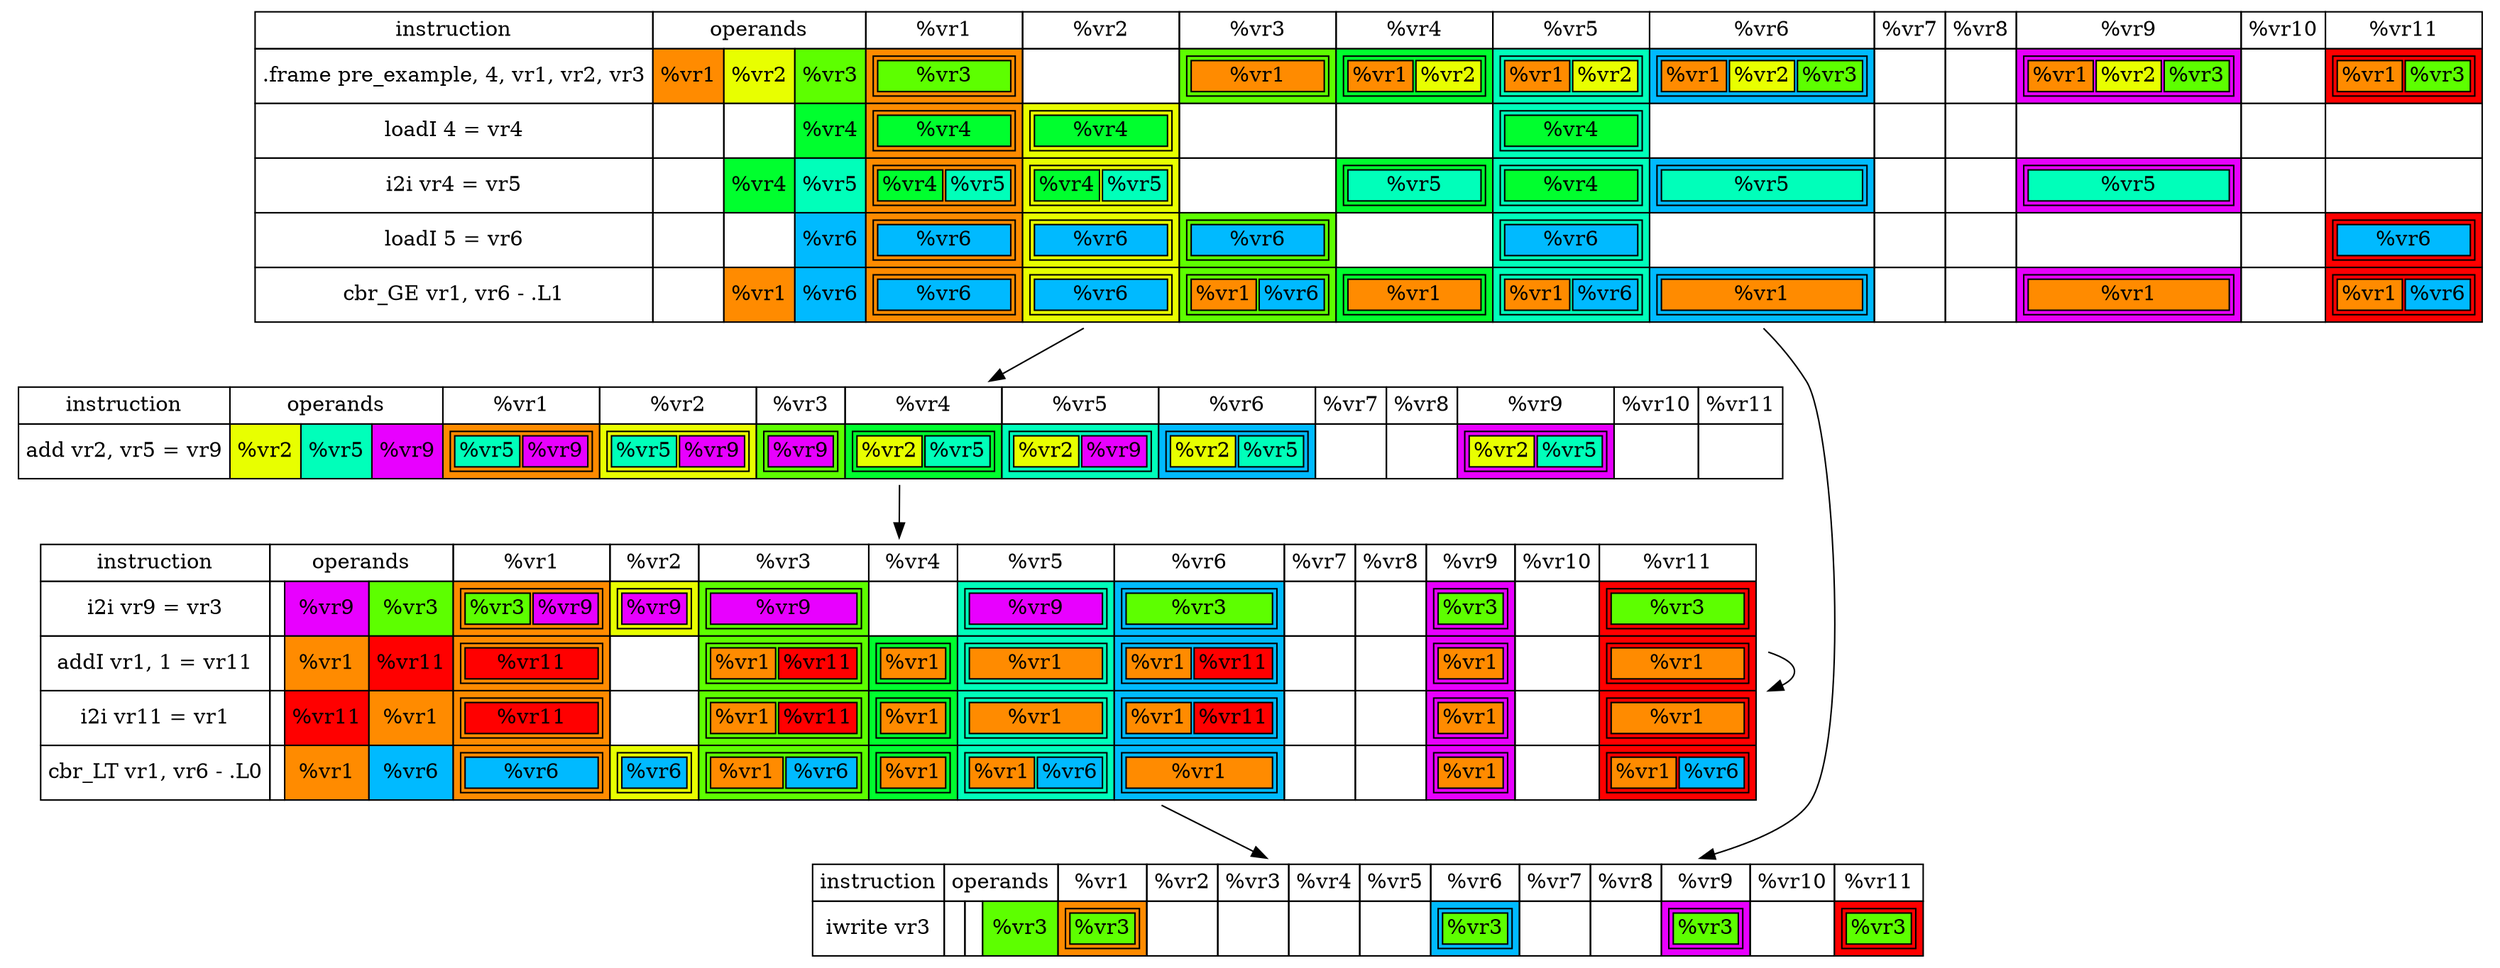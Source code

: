 digraph cfg {
_F_pre_example [shape = none, label = <
<table border="0" cellborder="1" cellspacing="0" cellpadding="4">
<tr><td>instruction</td><td colspan="3">operands</td>
<td>%vr1</td>
<td>%vr2</td>
<td>%vr3</td>
<td>%vr4</td>
<td>%vr5</td>
<td>%vr6</td>
<td>%vr7</td>
<td>%vr8</td>
<td>%vr9</td>
<td>%vr10</td>
<td>%vr11</td>
</tr>
<tr><td>.frame pre_example, 4, vr1, vr2, vr3</td>
    <td bgcolor = "0.090909086 1 1">%vr1</td>
    <td bgcolor = "0.18181817 1 1">%vr2</td>
    <td bgcolor = "0.27272728 1 1">%vr3</td>
    <td  bgcolor = "0.090909086 1 1"><table><tr>
    <td bgcolor = "0.27272728 1 1">%vr3</td>
</tr></table>
</td>
<td></td>
    <td  bgcolor = "0.27272728 1 1"><table><tr>
    <td bgcolor = "0.090909086 1 1">%vr1</td>
</tr></table>
</td>
    <td  bgcolor = "0.36363634 1 1"><table><tr>
    <td bgcolor = "0.090909086 1 1">%vr1</td>
    <td bgcolor = "0.18181817 1 1">%vr2</td>
</tr></table>
</td>
    <td  bgcolor = "0.45454544 1 1"><table><tr>
    <td bgcolor = "0.090909086 1 1">%vr1</td>
    <td bgcolor = "0.18181817 1 1">%vr2</td>
</tr></table>
</td>
    <td  bgcolor = "0.54545456 1 1"><table><tr>
    <td bgcolor = "0.090909086 1 1">%vr1</td>
    <td bgcolor = "0.18181817 1 1">%vr2</td>
    <td bgcolor = "0.27272728 1 1">%vr3</td>
</tr></table>
</td>
<td></td>
<td></td>
    <td  bgcolor = "0.81818175 1 1"><table><tr>
    <td bgcolor = "0.090909086 1 1">%vr1</td>
    <td bgcolor = "0.18181817 1 1">%vr2</td>
    <td bgcolor = "0.27272728 1 1">%vr3</td>
</tr></table>
</td>
<td></td>
    <td  bgcolor = "1 1 1"><table><tr>
    <td bgcolor = "0.090909086 1 1">%vr1</td>
    <td bgcolor = "0.27272728 1 1">%vr3</td>
</tr></table>
</td>
</tr>
<tr><td>loadI 4 = vr4</td>
<td></td>
<td></td>
    <td bgcolor = "0.36363634 1 1">%vr4</td>
    <td  bgcolor = "0.090909086 1 1"><table><tr>
    <td bgcolor = "0.36363634 1 1">%vr4</td>
</tr></table>
</td>
    <td  bgcolor = "0.18181817 1 1"><table><tr>
    <td bgcolor = "0.36363634 1 1">%vr4</td>
</tr></table>
</td>
<td></td>
<td></td>
    <td  bgcolor = "0.45454544 1 1"><table><tr>
    <td bgcolor = "0.36363634 1 1">%vr4</td>
</tr></table>
</td>
<td></td>
<td></td>
<td></td>
<td></td>
<td></td>
<td></td>
</tr>
<tr><td>i2i vr4 = vr5</td>
<td></td>
    <td bgcolor = "0.36363634 1 1">%vr4</td>
    <td bgcolor = "0.45454544 1 1">%vr5</td>
    <td  bgcolor = "0.090909086 1 1"><table><tr>
    <td bgcolor = "0.36363634 1 1">%vr4</td>
    <td bgcolor = "0.45454544 1 1">%vr5</td>
</tr></table>
</td>
    <td  bgcolor = "0.18181817 1 1"><table><tr>
    <td bgcolor = "0.36363634 1 1">%vr4</td>
    <td bgcolor = "0.45454544 1 1">%vr5</td>
</tr></table>
</td>
<td></td>
    <td  bgcolor = "0.36363634 1 1"><table><tr>
    <td bgcolor = "0.45454544 1 1">%vr5</td>
</tr></table>
</td>
    <td  bgcolor = "0.45454544 1 1"><table><tr>
    <td bgcolor = "0.36363634 1 1">%vr4</td>
</tr></table>
</td>
    <td  bgcolor = "0.54545456 1 1"><table><tr>
    <td bgcolor = "0.45454544 1 1">%vr5</td>
</tr></table>
</td>
<td></td>
<td></td>
    <td  bgcolor = "0.81818175 1 1"><table><tr>
    <td bgcolor = "0.45454544 1 1">%vr5</td>
</tr></table>
</td>
<td></td>
<td></td>
</tr>
<tr><td>loadI 5 = vr6</td>
<td></td>
<td></td>
    <td bgcolor = "0.54545456 1 1">%vr6</td>
    <td  bgcolor = "0.090909086 1 1"><table><tr>
    <td bgcolor = "0.54545456 1 1">%vr6</td>
</tr></table>
</td>
    <td  bgcolor = "0.18181817 1 1"><table><tr>
    <td bgcolor = "0.54545456 1 1">%vr6</td>
</tr></table>
</td>
    <td  bgcolor = "0.27272728 1 1"><table><tr>
    <td bgcolor = "0.54545456 1 1">%vr6</td>
</tr></table>
</td>
<td></td>
    <td  bgcolor = "0.45454544 1 1"><table><tr>
    <td bgcolor = "0.54545456 1 1">%vr6</td>
</tr></table>
</td>
<td></td>
<td></td>
<td></td>
<td></td>
<td></td>
    <td  bgcolor = "1 1 1"><table><tr>
    <td bgcolor = "0.54545456 1 1">%vr6</td>
</tr></table>
</td>
</tr>
<tr><td>cbr_GE vr1, vr6 - .L1</td>
<td></td>
    <td bgcolor = "0.090909086 1 1">%vr1</td>
    <td bgcolor = "0.54545456 1 1">%vr6</td>
    <td  bgcolor = "0.090909086 1 1"><table><tr>
    <td bgcolor = "0.54545456 1 1">%vr6</td>
</tr></table>
</td>
    <td  bgcolor = "0.18181817 1 1"><table><tr>
    <td bgcolor = "0.54545456 1 1">%vr6</td>
</tr></table>
</td>
    <td  bgcolor = "0.27272728 1 1"><table><tr>
    <td bgcolor = "0.090909086 1 1">%vr1</td>
    <td bgcolor = "0.54545456 1 1">%vr6</td>
</tr></table>
</td>
    <td  bgcolor = "0.36363634 1 1"><table><tr>
    <td bgcolor = "0.090909086 1 1">%vr1</td>
</tr></table>
</td>
    <td  bgcolor = "0.45454544 1 1"><table><tr>
    <td bgcolor = "0.090909086 1 1">%vr1</td>
    <td bgcolor = "0.54545456 1 1">%vr6</td>
</tr></table>
</td>
    <td  bgcolor = "0.54545456 1 1"><table><tr>
    <td bgcolor = "0.090909086 1 1">%vr1</td>
</tr></table>
</td>
<td></td>
<td></td>
    <td  bgcolor = "0.81818175 1 1"><table><tr>
    <td bgcolor = "0.090909086 1 1">%vr1</td>
</tr></table>
</td>
<td></td>
    <td  bgcolor = "1 1 1"><table><tr>
    <td bgcolor = "0.090909086 1 1">%vr1</td>
    <td bgcolor = "0.54545456 1 1">%vr6</td>
</tr></table>
</td>
</tr>
</table>>]
_F_pre_example -> _pre_F_pre_example_L0
_F_pre_example -> _L1
_pre_F_pre_example_L0 [shape = none, label = <
<table border="0" cellborder="1" cellspacing="0" cellpadding="4">
<tr><td>instruction</td><td colspan="3">operands</td>
<td>%vr1</td>
<td>%vr2</td>
<td>%vr3</td>
<td>%vr4</td>
<td>%vr5</td>
<td>%vr6</td>
<td>%vr7</td>
<td>%vr8</td>
<td>%vr9</td>
<td>%vr10</td>
<td>%vr11</td>
</tr>
<tr><td>add vr2, vr5 = vr9</td>
    <td bgcolor = "0.18181817 1 1">%vr2</td>
    <td bgcolor = "0.45454544 1 1">%vr5</td>
    <td bgcolor = "0.81818175 1 1">%vr9</td>
    <td  bgcolor = "0.090909086 1 1"><table><tr>
    <td bgcolor = "0.45454544 1 1">%vr5</td>
    <td bgcolor = "0.81818175 1 1">%vr9</td>
</tr></table>
</td>
    <td  bgcolor = "0.18181817 1 1"><table><tr>
    <td bgcolor = "0.45454544 1 1">%vr5</td>
    <td bgcolor = "0.81818175 1 1">%vr9</td>
</tr></table>
</td>
    <td  bgcolor = "0.27272728 1 1"><table><tr>
    <td bgcolor = "0.81818175 1 1">%vr9</td>
</tr></table>
</td>
    <td  bgcolor = "0.36363634 1 1"><table><tr>
    <td bgcolor = "0.18181817 1 1">%vr2</td>
    <td bgcolor = "0.45454544 1 1">%vr5</td>
</tr></table>
</td>
    <td  bgcolor = "0.45454544 1 1"><table><tr>
    <td bgcolor = "0.18181817 1 1">%vr2</td>
    <td bgcolor = "0.81818175 1 1">%vr9</td>
</tr></table>
</td>
    <td  bgcolor = "0.54545456 1 1"><table><tr>
    <td bgcolor = "0.18181817 1 1">%vr2</td>
    <td bgcolor = "0.45454544 1 1">%vr5</td>
</tr></table>
</td>
<td></td>
<td></td>
    <td  bgcolor = "0.81818175 1 1"><table><tr>
    <td bgcolor = "0.18181817 1 1">%vr2</td>
    <td bgcolor = "0.45454544 1 1">%vr5</td>
</tr></table>
</td>
<td></td>
<td></td>
</tr>
</table>>]
_pre_F_pre_example_L0 -> _L0
_L0 [shape = none, label = <
<table border="0" cellborder="1" cellspacing="0" cellpadding="4">
<tr><td>instruction</td><td colspan="3">operands</td>
<td>%vr1</td>
<td>%vr2</td>
<td>%vr3</td>
<td>%vr4</td>
<td>%vr5</td>
<td>%vr6</td>
<td>%vr7</td>
<td>%vr8</td>
<td>%vr9</td>
<td>%vr10</td>
<td>%vr11</td>
</tr>
<tr><td>i2i vr9 = vr3</td>
<td></td>
    <td bgcolor = "0.81818175 1 1">%vr9</td>
    <td bgcolor = "0.27272728 1 1">%vr3</td>
    <td  bgcolor = "0.090909086 1 1"><table><tr>
    <td bgcolor = "0.27272728 1 1">%vr3</td>
    <td bgcolor = "0.81818175 1 1">%vr9</td>
</tr></table>
</td>
    <td  bgcolor = "0.18181817 1 1"><table><tr>
    <td bgcolor = "0.81818175 1 1">%vr9</td>
</tr></table>
</td>
    <td  bgcolor = "0.27272728 1 1"><table><tr>
    <td bgcolor = "0.81818175 1 1">%vr9</td>
</tr></table>
</td>
<td></td>
    <td  bgcolor = "0.45454544 1 1"><table><tr>
    <td bgcolor = "0.81818175 1 1">%vr9</td>
</tr></table>
</td>
    <td  bgcolor = "0.54545456 1 1"><table><tr>
    <td bgcolor = "0.27272728 1 1">%vr3</td>
</tr></table>
</td>
<td></td>
<td></td>
    <td  bgcolor = "0.81818175 1 1"><table><tr>
    <td bgcolor = "0.27272728 1 1">%vr3</td>
</tr></table>
</td>
<td></td>
    <td  bgcolor = "1 1 1"><table><tr>
    <td bgcolor = "0.27272728 1 1">%vr3</td>
</tr></table>
</td>
</tr>
<tr><td>addI vr1, 1 = vr11</td>
<td></td>
    <td bgcolor = "0.090909086 1 1">%vr1</td>
    <td bgcolor = "1 1 1">%vr11</td>
    <td  bgcolor = "0.090909086 1 1"><table><tr>
    <td bgcolor = "1 1 1">%vr11</td>
</tr></table>
</td>
<td></td>
    <td  bgcolor = "0.27272728 1 1"><table><tr>
    <td bgcolor = "0.090909086 1 1">%vr1</td>
    <td bgcolor = "1 1 1">%vr11</td>
</tr></table>
</td>
    <td  bgcolor = "0.36363634 1 1"><table><tr>
    <td bgcolor = "0.090909086 1 1">%vr1</td>
</tr></table>
</td>
    <td  bgcolor = "0.45454544 1 1"><table><tr>
    <td bgcolor = "0.090909086 1 1">%vr1</td>
</tr></table>
</td>
    <td  bgcolor = "0.54545456 1 1"><table><tr>
    <td bgcolor = "0.090909086 1 1">%vr1</td>
    <td bgcolor = "1 1 1">%vr11</td>
</tr></table>
</td>
<td></td>
<td></td>
    <td  bgcolor = "0.81818175 1 1"><table><tr>
    <td bgcolor = "0.090909086 1 1">%vr1</td>
</tr></table>
</td>
<td></td>
    <td  bgcolor = "1 1 1"><table><tr>
    <td bgcolor = "0.090909086 1 1">%vr1</td>
</tr></table>
</td>
</tr>
<tr><td>i2i vr11 = vr1</td>
<td></td>
    <td bgcolor = "1 1 1">%vr11</td>
    <td bgcolor = "0.090909086 1 1">%vr1</td>
    <td  bgcolor = "0.090909086 1 1"><table><tr>
    <td bgcolor = "1 1 1">%vr11</td>
</tr></table>
</td>
<td></td>
    <td  bgcolor = "0.27272728 1 1"><table><tr>
    <td bgcolor = "0.090909086 1 1">%vr1</td>
    <td bgcolor = "1 1 1">%vr11</td>
</tr></table>
</td>
    <td  bgcolor = "0.36363634 1 1"><table><tr>
    <td bgcolor = "0.090909086 1 1">%vr1</td>
</tr></table>
</td>
    <td  bgcolor = "0.45454544 1 1"><table><tr>
    <td bgcolor = "0.090909086 1 1">%vr1</td>
</tr></table>
</td>
    <td  bgcolor = "0.54545456 1 1"><table><tr>
    <td bgcolor = "0.090909086 1 1">%vr1</td>
    <td bgcolor = "1 1 1">%vr11</td>
</tr></table>
</td>
<td></td>
<td></td>
    <td  bgcolor = "0.81818175 1 1"><table><tr>
    <td bgcolor = "0.090909086 1 1">%vr1</td>
</tr></table>
</td>
<td></td>
    <td  bgcolor = "1 1 1"><table><tr>
    <td bgcolor = "0.090909086 1 1">%vr1</td>
</tr></table>
</td>
</tr>
<tr><td>cbr_LT vr1, vr6 - .L0</td>
<td></td>
    <td bgcolor = "0.090909086 1 1">%vr1</td>
    <td bgcolor = "0.54545456 1 1">%vr6</td>
    <td  bgcolor = "0.090909086 1 1"><table><tr>
    <td bgcolor = "0.54545456 1 1">%vr6</td>
</tr></table>
</td>
    <td  bgcolor = "0.18181817 1 1"><table><tr>
    <td bgcolor = "0.54545456 1 1">%vr6</td>
</tr></table>
</td>
    <td  bgcolor = "0.27272728 1 1"><table><tr>
    <td bgcolor = "0.090909086 1 1">%vr1</td>
    <td bgcolor = "0.54545456 1 1">%vr6</td>
</tr></table>
</td>
    <td  bgcolor = "0.36363634 1 1"><table><tr>
    <td bgcolor = "0.090909086 1 1">%vr1</td>
</tr></table>
</td>
    <td  bgcolor = "0.45454544 1 1"><table><tr>
    <td bgcolor = "0.090909086 1 1">%vr1</td>
    <td bgcolor = "0.54545456 1 1">%vr6</td>
</tr></table>
</td>
    <td  bgcolor = "0.54545456 1 1"><table><tr>
    <td bgcolor = "0.090909086 1 1">%vr1</td>
</tr></table>
</td>
<td></td>
<td></td>
    <td  bgcolor = "0.81818175 1 1"><table><tr>
    <td bgcolor = "0.090909086 1 1">%vr1</td>
</tr></table>
</td>
<td></td>
    <td  bgcolor = "1 1 1"><table><tr>
    <td bgcolor = "0.090909086 1 1">%vr1</td>
    <td bgcolor = "0.54545456 1 1">%vr6</td>
</tr></table>
</td>
</tr>
</table>>]
_L0 -> _L0
_L0 -> _L1
_L1 [shape = none, label = <
<table border="0" cellborder="1" cellspacing="0" cellpadding="4">
<tr><td>instruction</td><td colspan="3">operands</td>
<td>%vr1</td>
<td>%vr2</td>
<td>%vr3</td>
<td>%vr4</td>
<td>%vr5</td>
<td>%vr6</td>
<td>%vr7</td>
<td>%vr8</td>
<td>%vr9</td>
<td>%vr10</td>
<td>%vr11</td>
</tr>
<tr><td>iwrite vr3</td>
<td></td>
<td></td>
    <td bgcolor = "0.27272728 1 1">%vr3</td>
    <td  bgcolor = "0.090909086 1 1"><table><tr>
    <td bgcolor = "0.27272728 1 1">%vr3</td>
</tr></table>
</td>
<td></td>
<td></td>
<td></td>
<td></td>
    <td  bgcolor = "0.54545456 1 1"><table><tr>
    <td bgcolor = "0.27272728 1 1">%vr3</td>
</tr></table>
</td>
<td></td>
<td></td>
    <td  bgcolor = "0.81818175 1 1"><table><tr>
    <td bgcolor = "0.27272728 1 1">%vr3</td>
</tr></table>
</td>
<td></td>
    <td  bgcolor = "1 1 1"><table><tr>
    <td bgcolor = "0.27272728 1 1">%vr3</td>
</tr></table>
</td>
</tr>
</table>>]
}
